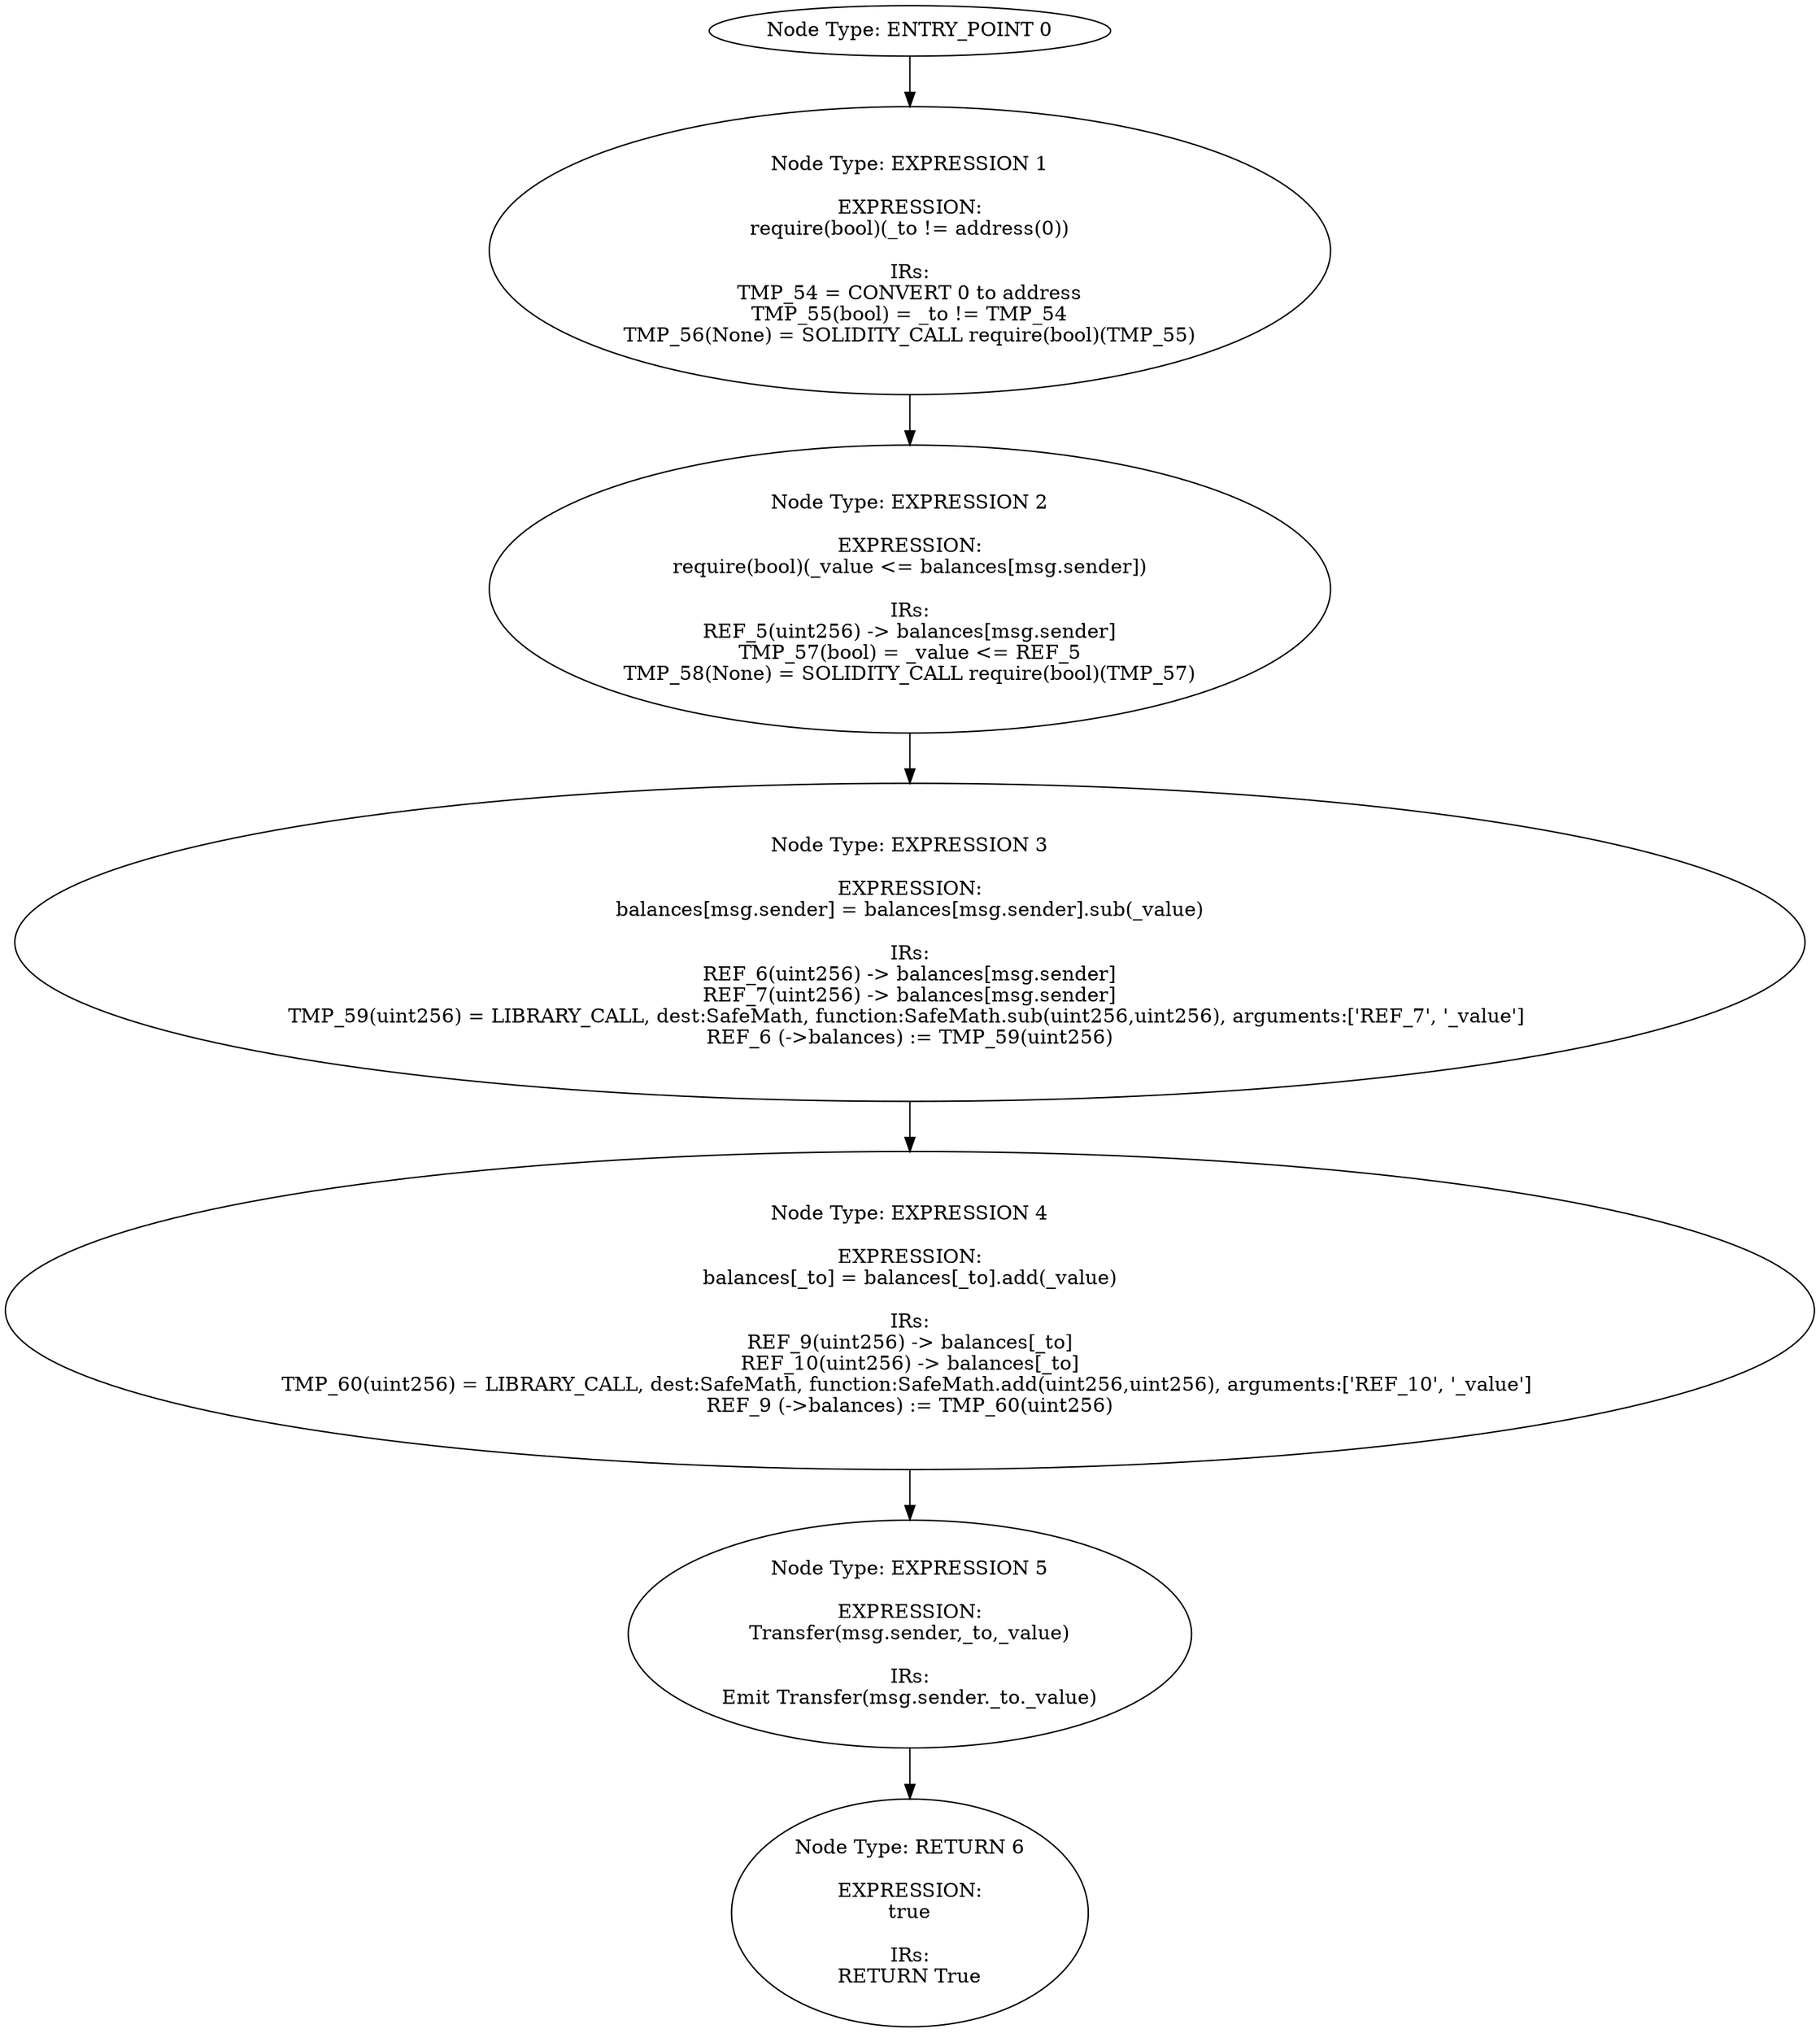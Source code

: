 digraph{
0[label="Node Type: ENTRY_POINT 0
"];
0->1;
1[label="Node Type: EXPRESSION 1

EXPRESSION:
require(bool)(_to != address(0))

IRs:
TMP_54 = CONVERT 0 to address
TMP_55(bool) = _to != TMP_54
TMP_56(None) = SOLIDITY_CALL require(bool)(TMP_55)"];
1->2;
2[label="Node Type: EXPRESSION 2

EXPRESSION:
require(bool)(_value <= balances[msg.sender])

IRs:
REF_5(uint256) -> balances[msg.sender]
TMP_57(bool) = _value <= REF_5
TMP_58(None) = SOLIDITY_CALL require(bool)(TMP_57)"];
2->3;
3[label="Node Type: EXPRESSION 3

EXPRESSION:
balances[msg.sender] = balances[msg.sender].sub(_value)

IRs:
REF_6(uint256) -> balances[msg.sender]
REF_7(uint256) -> balances[msg.sender]
TMP_59(uint256) = LIBRARY_CALL, dest:SafeMath, function:SafeMath.sub(uint256,uint256), arguments:['REF_7', '_value'] 
REF_6 (->balances) := TMP_59(uint256)"];
3->4;
4[label="Node Type: EXPRESSION 4

EXPRESSION:
balances[_to] = balances[_to].add(_value)

IRs:
REF_9(uint256) -> balances[_to]
REF_10(uint256) -> balances[_to]
TMP_60(uint256) = LIBRARY_CALL, dest:SafeMath, function:SafeMath.add(uint256,uint256), arguments:['REF_10', '_value'] 
REF_9 (->balances) := TMP_60(uint256)"];
4->5;
5[label="Node Type: EXPRESSION 5

EXPRESSION:
Transfer(msg.sender,_to,_value)

IRs:
Emit Transfer(msg.sender._to._value)"];
5->6;
6[label="Node Type: RETURN 6

EXPRESSION:
true

IRs:
RETURN True"];
}
